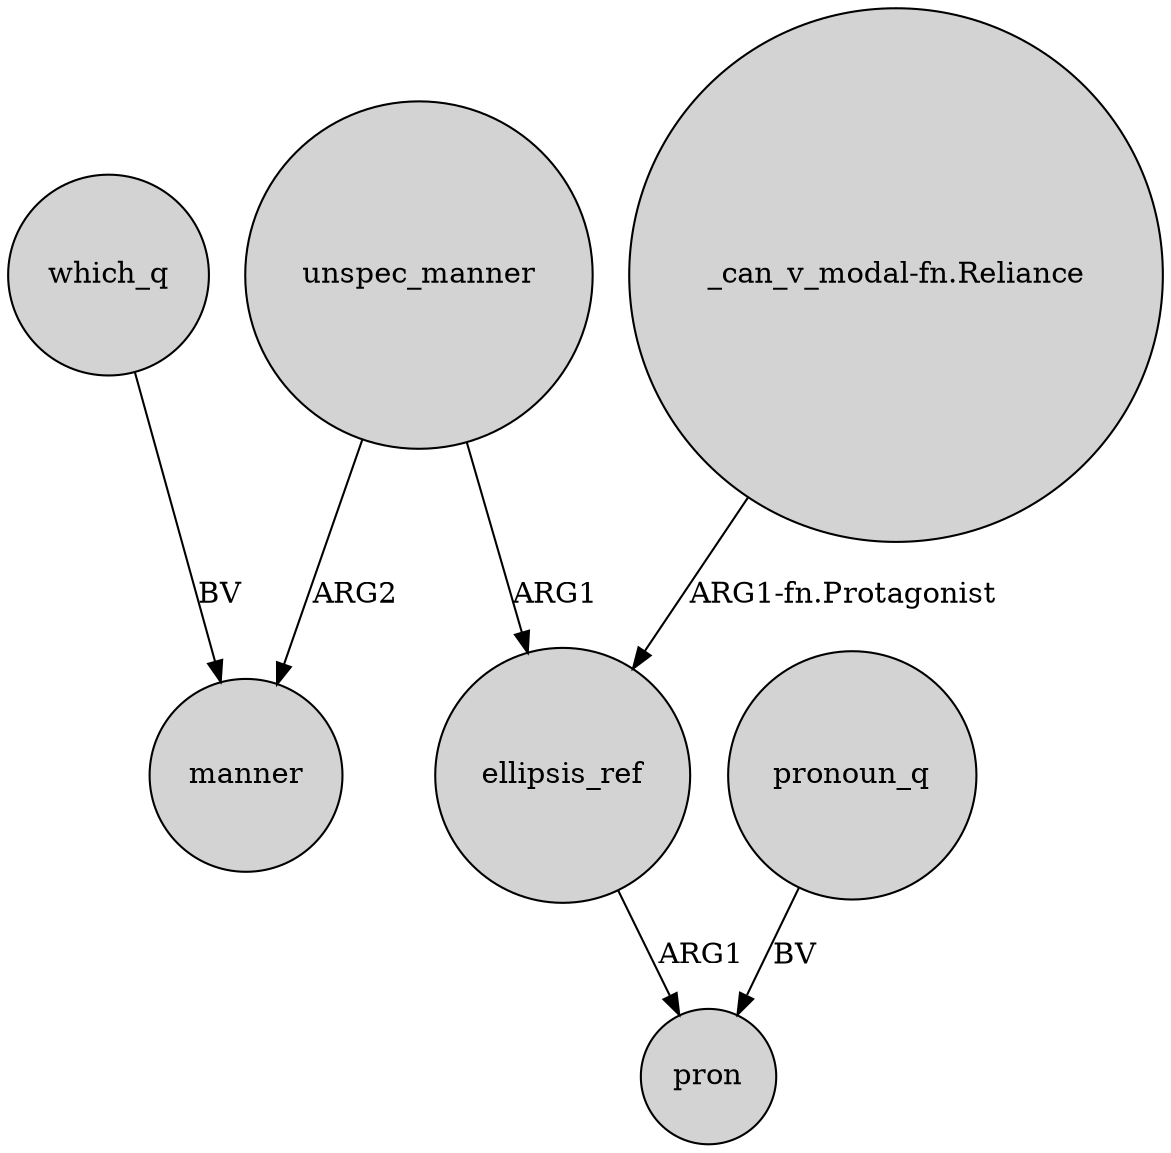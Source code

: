 digraph {
	node [shape=circle style=filled]
	which_q -> manner [label=BV]
	unspec_manner -> manner [label=ARG2]
	unspec_manner -> ellipsis_ref [label=ARG1]
	ellipsis_ref -> pron [label=ARG1]
	pronoun_q -> pron [label=BV]
	"_can_v_modal-fn.Reliance" -> ellipsis_ref [label="ARG1-fn.Protagonist"]
}
